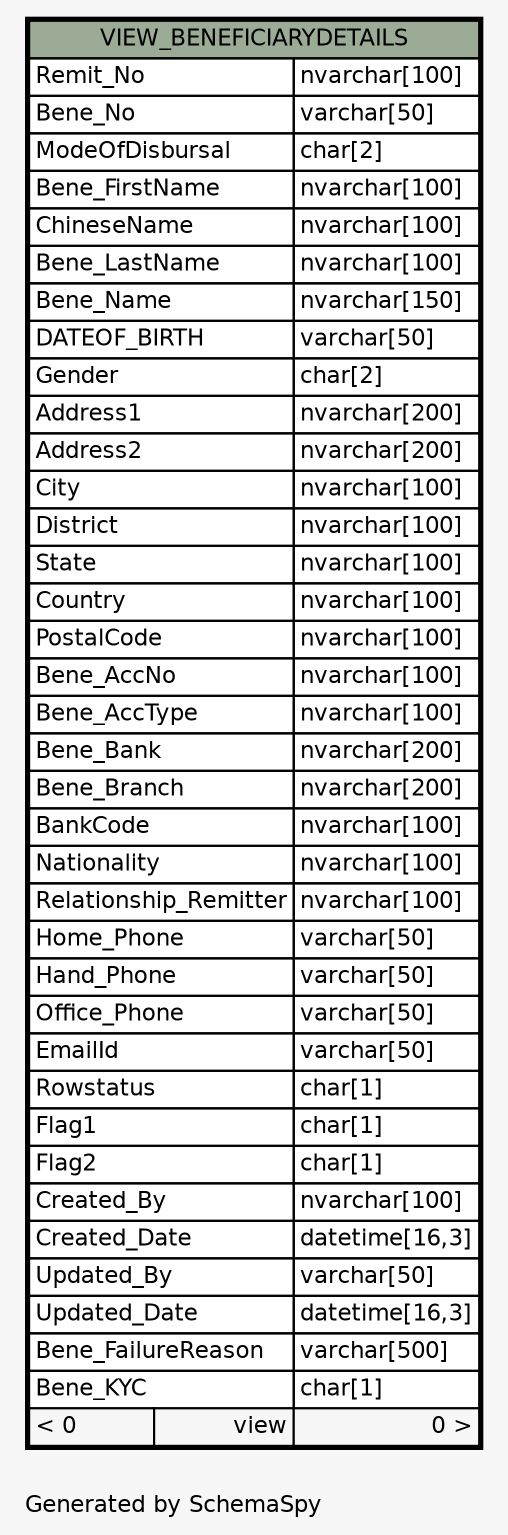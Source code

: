 // dot 2.38.0 on Windows 10 10.0
// SchemaSpy rev 590
digraph "oneDegreeRelationshipsDiagram" {
  graph [
    rankdir="RL"
    bgcolor="#f7f7f7"
    label="\nGenerated by SchemaSpy"
    labeljust="l"
    nodesep="0.18"
    ranksep="0.46"
    fontname="Helvetica"
    fontsize="11"
  ];
  node [
    fontname="Helvetica"
    fontsize="11"
    shape="plaintext"
  ];
  edge [
    arrowsize="0.8"
  ];
  "VIEW_BENEFICIARYDETAILS" [
    label=<
    <TABLE BORDER="2" CELLBORDER="1" CELLSPACING="0" BGCOLOR="#ffffff">
      <TR><TD COLSPAN="3" BGCOLOR="#9bab96" ALIGN="CENTER">VIEW_BENEFICIARYDETAILS</TD></TR>
      <TR><TD PORT="Remit_No" COLSPAN="2" ALIGN="LEFT">Remit_No</TD><TD PORT="Remit_No.type" ALIGN="LEFT">nvarchar[100]</TD></TR>
      <TR><TD PORT="Bene_No" COLSPAN="2" ALIGN="LEFT">Bene_No</TD><TD PORT="Bene_No.type" ALIGN="LEFT">varchar[50]</TD></TR>
      <TR><TD PORT="ModeOfDisbursal" COLSPAN="2" ALIGN="LEFT">ModeOfDisbursal</TD><TD PORT="ModeOfDisbursal.type" ALIGN="LEFT">char[2]</TD></TR>
      <TR><TD PORT="Bene_FirstName" COLSPAN="2" ALIGN="LEFT">Bene_FirstName</TD><TD PORT="Bene_FirstName.type" ALIGN="LEFT">nvarchar[100]</TD></TR>
      <TR><TD PORT="ChineseName" COLSPAN="2" ALIGN="LEFT">ChineseName</TD><TD PORT="ChineseName.type" ALIGN="LEFT">nvarchar[100]</TD></TR>
      <TR><TD PORT="Bene_LastName" COLSPAN="2" ALIGN="LEFT">Bene_LastName</TD><TD PORT="Bene_LastName.type" ALIGN="LEFT">nvarchar[100]</TD></TR>
      <TR><TD PORT="Bene_Name" COLSPAN="2" ALIGN="LEFT">Bene_Name</TD><TD PORT="Bene_Name.type" ALIGN="LEFT">nvarchar[150]</TD></TR>
      <TR><TD PORT="DATEOF_BIRTH" COLSPAN="2" ALIGN="LEFT">DATEOF_BIRTH</TD><TD PORT="DATEOF_BIRTH.type" ALIGN="LEFT">varchar[50]</TD></TR>
      <TR><TD PORT="Gender" COLSPAN="2" ALIGN="LEFT">Gender</TD><TD PORT="Gender.type" ALIGN="LEFT">char[2]</TD></TR>
      <TR><TD PORT="Address1" COLSPAN="2" ALIGN="LEFT">Address1</TD><TD PORT="Address1.type" ALIGN="LEFT">nvarchar[200]</TD></TR>
      <TR><TD PORT="Address2" COLSPAN="2" ALIGN="LEFT">Address2</TD><TD PORT="Address2.type" ALIGN="LEFT">nvarchar[200]</TD></TR>
      <TR><TD PORT="City" COLSPAN="2" ALIGN="LEFT">City</TD><TD PORT="City.type" ALIGN="LEFT">nvarchar[100]</TD></TR>
      <TR><TD PORT="District" COLSPAN="2" ALIGN="LEFT">District</TD><TD PORT="District.type" ALIGN="LEFT">nvarchar[100]</TD></TR>
      <TR><TD PORT="State" COLSPAN="2" ALIGN="LEFT">State</TD><TD PORT="State.type" ALIGN="LEFT">nvarchar[100]</TD></TR>
      <TR><TD PORT="Country" COLSPAN="2" ALIGN="LEFT">Country</TD><TD PORT="Country.type" ALIGN="LEFT">nvarchar[100]</TD></TR>
      <TR><TD PORT="PostalCode" COLSPAN="2" ALIGN="LEFT">PostalCode</TD><TD PORT="PostalCode.type" ALIGN="LEFT">nvarchar[100]</TD></TR>
      <TR><TD PORT="Bene_AccNo" COLSPAN="2" ALIGN="LEFT">Bene_AccNo</TD><TD PORT="Bene_AccNo.type" ALIGN="LEFT">nvarchar[100]</TD></TR>
      <TR><TD PORT="Bene_AccType" COLSPAN="2" ALIGN="LEFT">Bene_AccType</TD><TD PORT="Bene_AccType.type" ALIGN="LEFT">nvarchar[100]</TD></TR>
      <TR><TD PORT="Bene_Bank" COLSPAN="2" ALIGN="LEFT">Bene_Bank</TD><TD PORT="Bene_Bank.type" ALIGN="LEFT">nvarchar[200]</TD></TR>
      <TR><TD PORT="Bene_Branch" COLSPAN="2" ALIGN="LEFT">Bene_Branch</TD><TD PORT="Bene_Branch.type" ALIGN="LEFT">nvarchar[200]</TD></TR>
      <TR><TD PORT="BankCode" COLSPAN="2" ALIGN="LEFT">BankCode</TD><TD PORT="BankCode.type" ALIGN="LEFT">nvarchar[100]</TD></TR>
      <TR><TD PORT="Nationality" COLSPAN="2" ALIGN="LEFT">Nationality</TD><TD PORT="Nationality.type" ALIGN="LEFT">nvarchar[100]</TD></TR>
      <TR><TD PORT="Relationship_Remitter" COLSPAN="2" ALIGN="LEFT">Relationship_Remitter</TD><TD PORT="Relationship_Remitter.type" ALIGN="LEFT">nvarchar[100]</TD></TR>
      <TR><TD PORT="Home_Phone" COLSPAN="2" ALIGN="LEFT">Home_Phone</TD><TD PORT="Home_Phone.type" ALIGN="LEFT">varchar[50]</TD></TR>
      <TR><TD PORT="Hand_Phone" COLSPAN="2" ALIGN="LEFT">Hand_Phone</TD><TD PORT="Hand_Phone.type" ALIGN="LEFT">varchar[50]</TD></TR>
      <TR><TD PORT="Office_Phone" COLSPAN="2" ALIGN="LEFT">Office_Phone</TD><TD PORT="Office_Phone.type" ALIGN="LEFT">varchar[50]</TD></TR>
      <TR><TD PORT="EmailId" COLSPAN="2" ALIGN="LEFT">EmailId</TD><TD PORT="EmailId.type" ALIGN="LEFT">varchar[50]</TD></TR>
      <TR><TD PORT="Rowstatus" COLSPAN="2" ALIGN="LEFT">Rowstatus</TD><TD PORT="Rowstatus.type" ALIGN="LEFT">char[1]</TD></TR>
      <TR><TD PORT="Flag1" COLSPAN="2" ALIGN="LEFT">Flag1</TD><TD PORT="Flag1.type" ALIGN="LEFT">char[1]</TD></TR>
      <TR><TD PORT="Flag2" COLSPAN="2" ALIGN="LEFT">Flag2</TD><TD PORT="Flag2.type" ALIGN="LEFT">char[1]</TD></TR>
      <TR><TD PORT="Created_By" COLSPAN="2" ALIGN="LEFT">Created_By</TD><TD PORT="Created_By.type" ALIGN="LEFT">nvarchar[100]</TD></TR>
      <TR><TD PORT="Created_Date" COLSPAN="2" ALIGN="LEFT">Created_Date</TD><TD PORT="Created_Date.type" ALIGN="LEFT">datetime[16,3]</TD></TR>
      <TR><TD PORT="Updated_By" COLSPAN="2" ALIGN="LEFT">Updated_By</TD><TD PORT="Updated_By.type" ALIGN="LEFT">varchar[50]</TD></TR>
      <TR><TD PORT="Updated_Date" COLSPAN="2" ALIGN="LEFT">Updated_Date</TD><TD PORT="Updated_Date.type" ALIGN="LEFT">datetime[16,3]</TD></TR>
      <TR><TD PORT="Bene_FailureReason" COLSPAN="2" ALIGN="LEFT">Bene_FailureReason</TD><TD PORT="Bene_FailureReason.type" ALIGN="LEFT">varchar[500]</TD></TR>
      <TR><TD PORT="Bene_KYC" COLSPAN="2" ALIGN="LEFT">Bene_KYC</TD><TD PORT="Bene_KYC.type" ALIGN="LEFT">char[1]</TD></TR>
      <TR><TD ALIGN="LEFT" BGCOLOR="#f7f7f7">&lt; 0</TD><TD ALIGN="RIGHT" BGCOLOR="#f7f7f7">view</TD><TD ALIGN="RIGHT" BGCOLOR="#f7f7f7">0 &gt;</TD></TR>
    </TABLE>>
    URL="VIEW_BENEFICIARYDETAILS.html"
    tooltip="VIEW_BENEFICIARYDETAILS"
  ];
}
